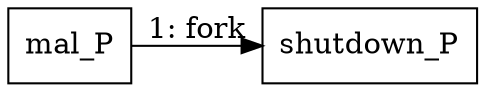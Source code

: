 digraph T1529 {
rankdir="LR"
size="9"
fixedsize="false"
splines="true"
nodesep=0.3
ranksep=0
fontsize=10
overlap="scalexy"
engine= "neato"
	"mal_P" [node_type=Process shape=box]
	"shutdown_P" [node_type=Process shape=box]
	"mal_P" -> "shutdown_P" [label="1: fork"]
}
